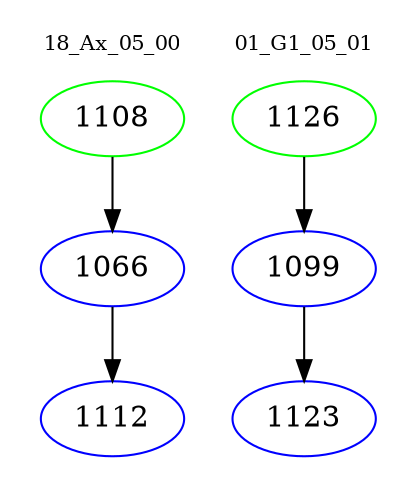 digraph{
subgraph cluster_0 {
color = white
label = "18_Ax_05_00";
fontsize=10;
T0_1108 [label="1108", color="green"]
T0_1108 -> T0_1066 [color="black"]
T0_1066 [label="1066", color="blue"]
T0_1066 -> T0_1112 [color="black"]
T0_1112 [label="1112", color="blue"]
}
subgraph cluster_1 {
color = white
label = "01_G1_05_01";
fontsize=10;
T1_1126 [label="1126", color="green"]
T1_1126 -> T1_1099 [color="black"]
T1_1099 [label="1099", color="blue"]
T1_1099 -> T1_1123 [color="black"]
T1_1123 [label="1123", color="blue"]
}
}
